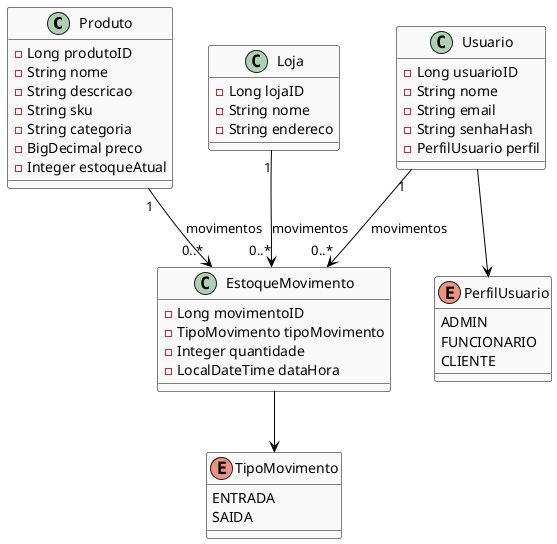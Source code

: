 @startuml
skinparam class {
  BackgroundColor #F9F9F9
  BorderColor Black
  ArrowColor Black
}

' ======================
' Entidades
' ======================

class Produto {
    - Long produtoID
    - String nome
    - String descricao
    - String sku
    - String categoria
    - BigDecimal preco
    - Integer estoqueAtual
}

class Loja {
    - Long lojaID
    - String nome
    - String endereco
}

class Usuario {
    - Long usuarioID
    - String nome
    - String email
    - String senhaHash
    - PerfilUsuario perfil
}

class EstoqueMovimento {
    - Long movimentoID
    - TipoMovimento tipoMovimento
    - Integer quantidade
    - LocalDateTime dataHora
}

enum TipoMovimento {
    ENTRADA
    SAIDA
}

enum PerfilUsuario {
    ADMIN
    FUNCIONARIO
    CLIENTE
}

' ======================
' Relacionamentos
' ======================

Produto "1" --> "0..*" EstoqueMovimento : movimentos
Loja "1" --> "0..*" EstoqueMovimento : movimentos
Usuario "1" --> "0..*" EstoqueMovimento : movimentos

EstoqueMovimento --> TipoMovimento
Usuario --> PerfilUsuario

@enduml
